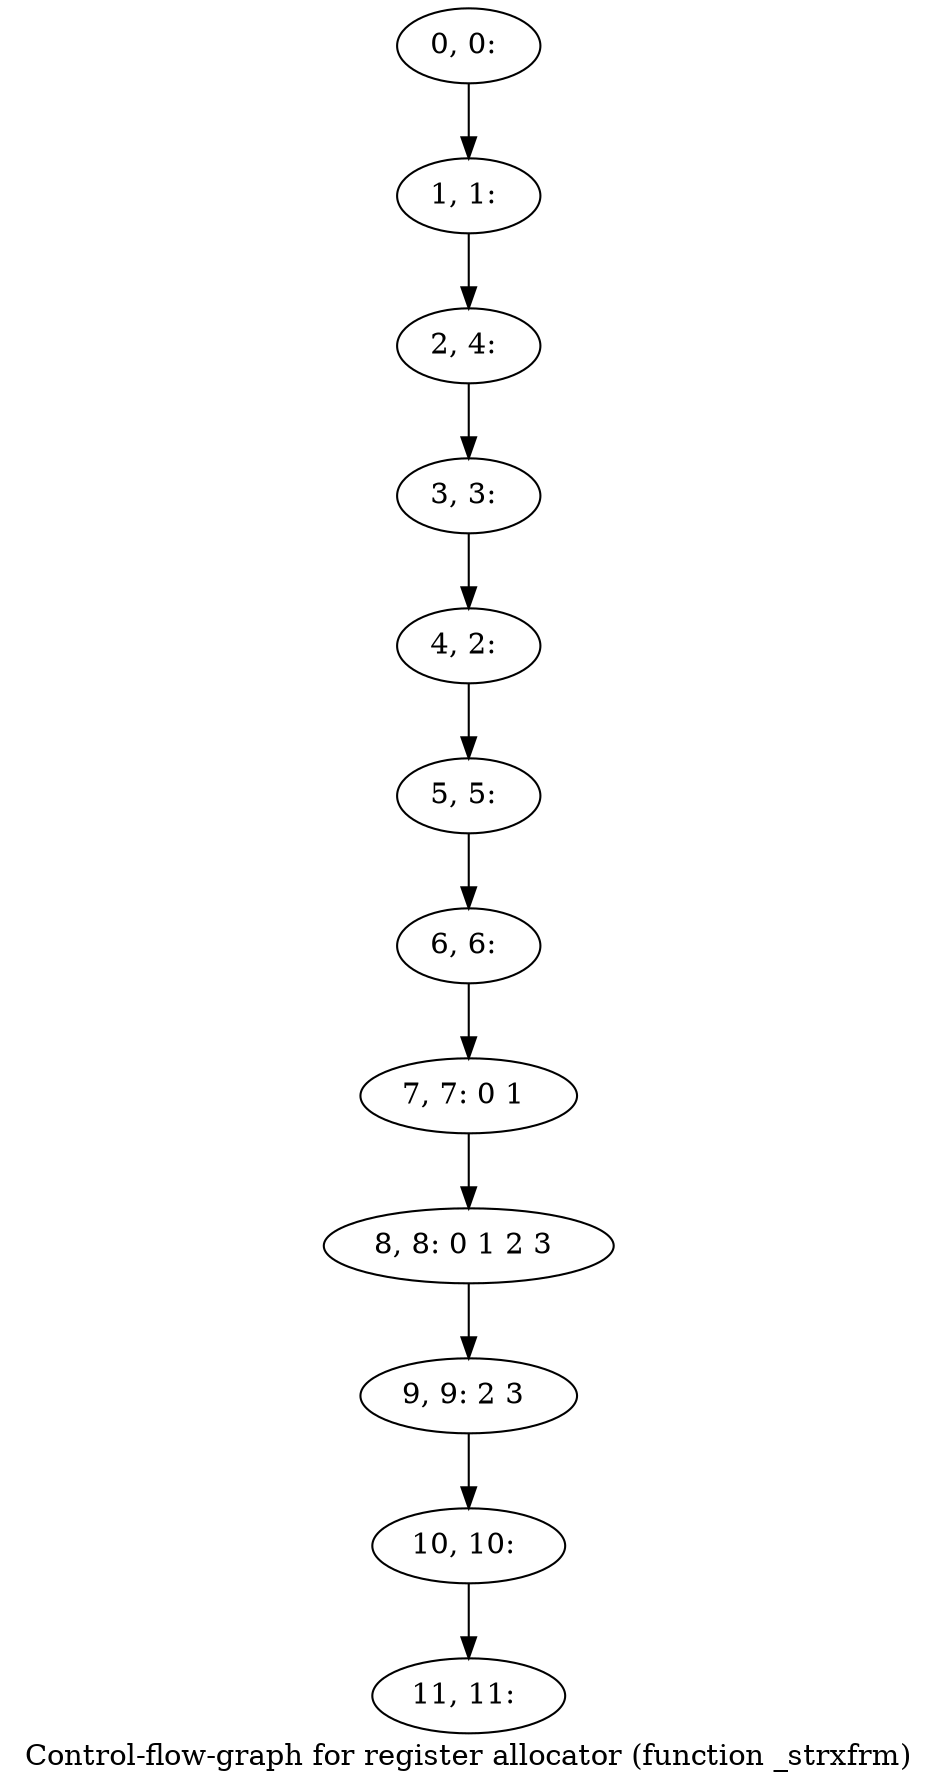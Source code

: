 digraph G {
graph [label="Control-flow-graph for register allocator (function _strxfrm)"]
0[label="0, 0: "];
1[label="1, 1: "];
2[label="2, 4: "];
3[label="3, 3: "];
4[label="4, 2: "];
5[label="5, 5: "];
6[label="6, 6: "];
7[label="7, 7: 0 1 "];
8[label="8, 8: 0 1 2 3 "];
9[label="9, 9: 2 3 "];
10[label="10, 10: "];
11[label="11, 11: "];
0->1 ;
1->2 ;
2->3 ;
3->4 ;
4->5 ;
5->6 ;
6->7 ;
7->8 ;
8->9 ;
9->10 ;
10->11 ;
}
